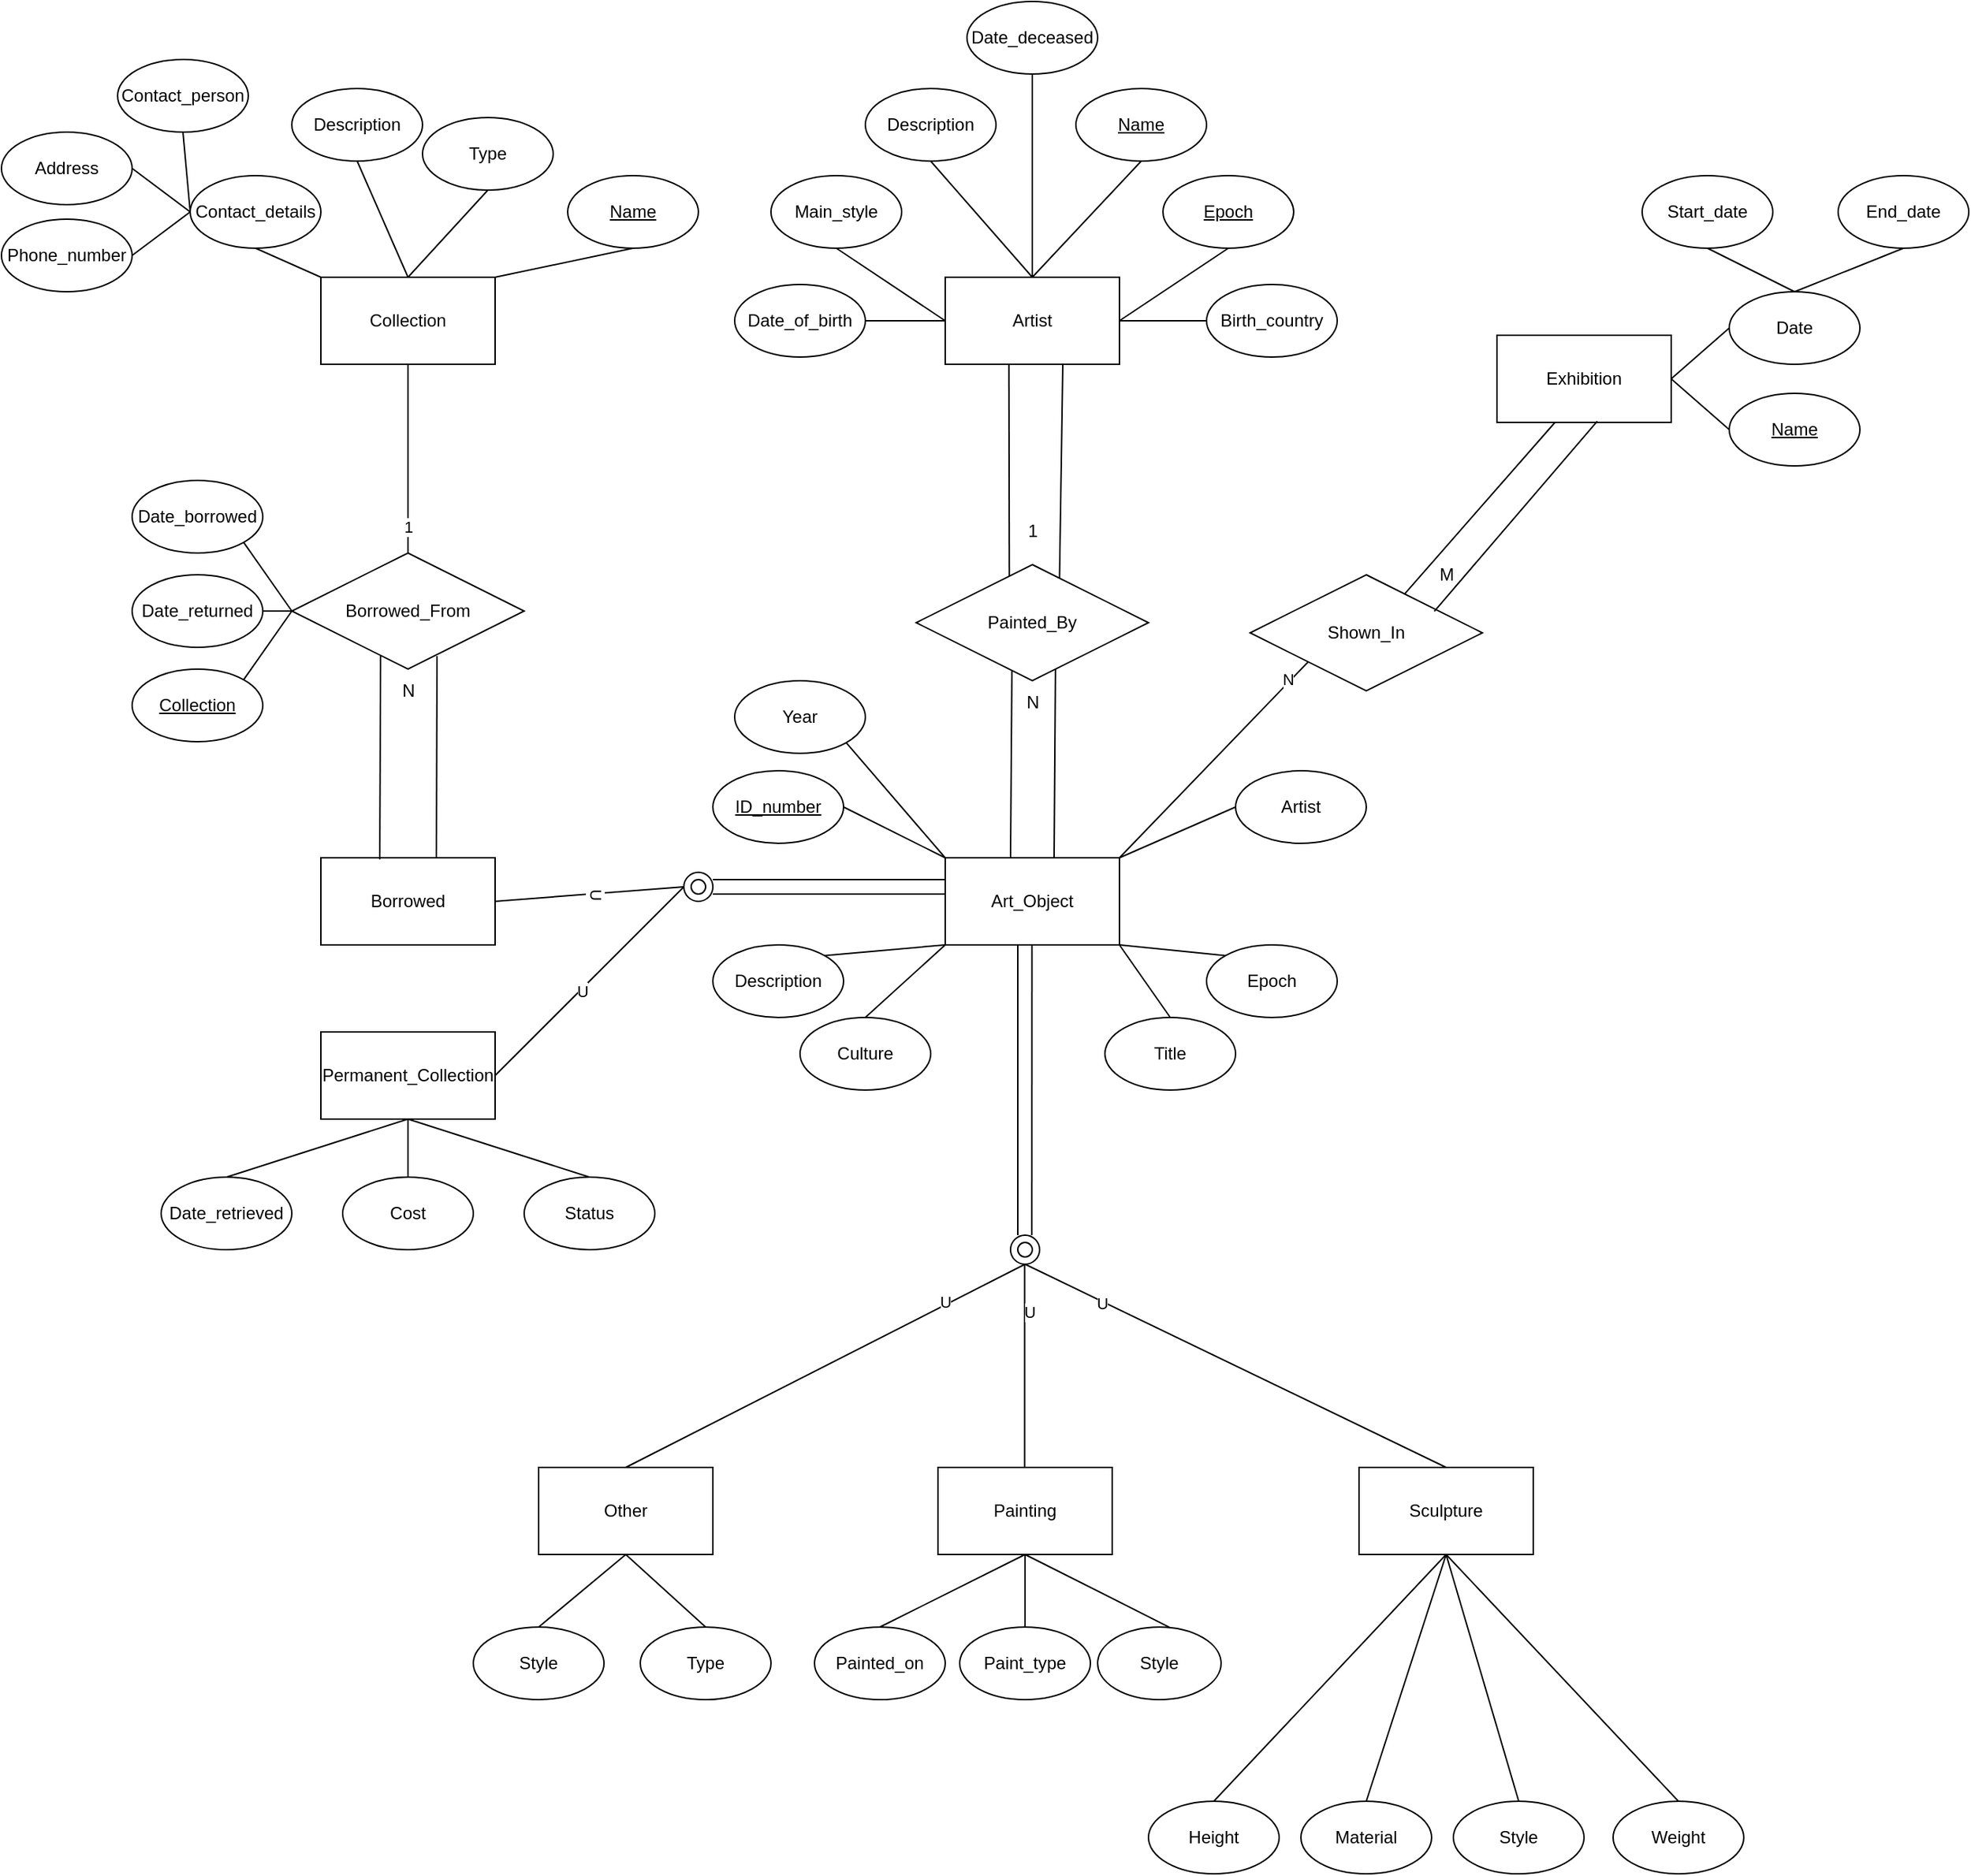 <mxfile version="22.1.5" type="github">
  <diagram id="R2lEEEUBdFMjLlhIrx00" name="Page-1">
    <mxGraphModel dx="553" dy="1814" grid="1" gridSize="10" guides="1" tooltips="1" connect="1" arrows="1" fold="1" page="1" pageScale="1" pageWidth="850" pageHeight="1100" math="0" shadow="0" extFonts="Permanent Marker^https://fonts.googleapis.com/css?family=Permanent+Marker">
      <root>
        <mxCell id="0" />
        <mxCell id="1" parent="0" />
        <mxCell id="sVzuglEd-QTHvD8uHTBj-1" value="Collection" style="rounded=0;whiteSpace=wrap;html=1;" parent="1" vertex="1">
          <mxGeometry x="380" y="150" width="120" height="60" as="geometry" />
        </mxCell>
        <mxCell id="sVzuglEd-QTHvD8uHTBj-2" value="&lt;u&gt;Name&lt;/u&gt;" style="ellipse;whiteSpace=wrap;html=1;" parent="1" vertex="1">
          <mxGeometry x="550" y="80" width="90" height="50" as="geometry" />
        </mxCell>
        <mxCell id="sVzuglEd-QTHvD8uHTBj-3" value="Type" style="ellipse;whiteSpace=wrap;html=1;" parent="1" vertex="1">
          <mxGeometry x="450" y="40" width="90" height="50" as="geometry" />
        </mxCell>
        <mxCell id="sVzuglEd-QTHvD8uHTBj-4" value="" style="endArrow=none;html=1;rounded=0;exitX=1;exitY=0;exitDx=0;exitDy=0;entryX=0.5;entryY=1;entryDx=0;entryDy=0;" parent="1" source="sVzuglEd-QTHvD8uHTBj-1" target="sVzuglEd-QTHvD8uHTBj-2" edge="1">
          <mxGeometry width="50" height="50" relative="1" as="geometry">
            <mxPoint x="440" y="180" as="sourcePoint" />
            <mxPoint x="490" y="130" as="targetPoint" />
          </mxGeometry>
        </mxCell>
        <mxCell id="sVzuglEd-QTHvD8uHTBj-6" value="Contact_details" style="ellipse;whiteSpace=wrap;html=1;" parent="1" vertex="1">
          <mxGeometry x="290" y="80" width="90" height="50" as="geometry" />
        </mxCell>
        <mxCell id="sVzuglEd-QTHvD8uHTBj-7" value="" style="endArrow=none;html=1;rounded=0;exitX=0;exitY=0;exitDx=0;exitDy=0;entryX=0.5;entryY=1;entryDx=0;entryDy=0;" parent="1" source="sVzuglEd-QTHvD8uHTBj-1" target="sVzuglEd-QTHvD8uHTBj-6" edge="1">
          <mxGeometry width="50" height="50" relative="1" as="geometry">
            <mxPoint x="440" y="180" as="sourcePoint" />
            <mxPoint x="490" y="130" as="targetPoint" />
          </mxGeometry>
        </mxCell>
        <mxCell id="sVzuglEd-QTHvD8uHTBj-8" value="" style="endArrow=none;html=1;rounded=0;exitX=0.5;exitY=0;exitDx=0;exitDy=0;entryX=0.5;entryY=1;entryDx=0;entryDy=0;" parent="1" source="sVzuglEd-QTHvD8uHTBj-1" target="sVzuglEd-QTHvD8uHTBj-3" edge="1">
          <mxGeometry width="50" height="50" relative="1" as="geometry">
            <mxPoint x="440" y="180" as="sourcePoint" />
            <mxPoint x="490" y="130" as="targetPoint" />
          </mxGeometry>
        </mxCell>
        <mxCell id="sVzuglEd-QTHvD8uHTBj-9" value="Contact_person" style="ellipse;whiteSpace=wrap;html=1;" parent="1" vertex="1">
          <mxGeometry x="240" width="90" height="50" as="geometry" />
        </mxCell>
        <mxCell id="sVzuglEd-QTHvD8uHTBj-10" value="" style="endArrow=none;html=1;rounded=0;entryX=0;entryY=0.5;entryDx=0;entryDy=0;exitX=0.5;exitY=1;exitDx=0;exitDy=0;" parent="1" source="sVzuglEd-QTHvD8uHTBj-9" target="sVzuglEd-QTHvD8uHTBj-6" edge="1">
          <mxGeometry width="50" height="50" relative="1" as="geometry">
            <mxPoint x="440" y="180" as="sourcePoint" />
            <mxPoint x="490" y="130" as="targetPoint" />
          </mxGeometry>
        </mxCell>
        <mxCell id="sVzuglEd-QTHvD8uHTBj-11" value="Borrowed" style="rounded=0;whiteSpace=wrap;html=1;" parent="1" vertex="1">
          <mxGeometry x="380" y="550" width="120" height="60" as="geometry" />
        </mxCell>
        <mxCell id="sVzuglEd-QTHvD8uHTBj-16" value="Borrowed_From" style="rhombus;whiteSpace=wrap;html=1;" parent="1" vertex="1">
          <mxGeometry x="360" y="340" width="160" height="80" as="geometry" />
        </mxCell>
        <mxCell id="sVzuglEd-QTHvD8uHTBj-17" value="" style="endArrow=none;html=1;rounded=0;entryX=0.382;entryY=0.887;entryDx=0;entryDy=0;entryPerimeter=0;exitX=0.338;exitY=0.019;exitDx=0;exitDy=0;exitPerimeter=0;" parent="1" source="sVzuglEd-QTHvD8uHTBj-11" target="sVzuglEd-QTHvD8uHTBj-16" edge="1">
          <mxGeometry width="50" height="50" relative="1" as="geometry">
            <mxPoint x="421" y="570" as="sourcePoint" />
            <mxPoint x="410" y="430" as="targetPoint" />
          </mxGeometry>
        </mxCell>
        <mxCell id="sVzuglEd-QTHvD8uHTBj-18" value="" style="endArrow=none;html=1;rounded=0;entryX=0.382;entryY=0.887;entryDx=0;entryDy=0;entryPerimeter=0;exitX=0.663;exitY=0.002;exitDx=0;exitDy=0;exitPerimeter=0;" parent="1" source="sVzuglEd-QTHvD8uHTBj-11" edge="1">
          <mxGeometry width="50" height="50" relative="1" as="geometry">
            <mxPoint x="460" y="570" as="sourcePoint" />
            <mxPoint x="460" y="411" as="targetPoint" />
          </mxGeometry>
        </mxCell>
        <mxCell id="sVzuglEd-QTHvD8uHTBj-19" value="" style="endArrow=none;html=1;rounded=0;exitX=0.5;exitY=0;exitDx=0;exitDy=0;entryX=0.5;entryY=1;entryDx=0;entryDy=0;" parent="1" source="sVzuglEd-QTHvD8uHTBj-16" target="sVzuglEd-QTHvD8uHTBj-1" edge="1">
          <mxGeometry width="50" height="50" relative="1" as="geometry">
            <mxPoint x="390" y="290" as="sourcePoint" />
            <mxPoint x="440" y="240" as="targetPoint" />
          </mxGeometry>
        </mxCell>
        <mxCell id="sVzuglEd-QTHvD8uHTBj-20" value="1" style="edgeLabel;html=1;align=center;verticalAlign=middle;resizable=0;points=[];" parent="sVzuglEd-QTHvD8uHTBj-19" vertex="1" connectable="0">
          <mxGeometry x="-0.722" relative="1" as="geometry">
            <mxPoint as="offset" />
          </mxGeometry>
        </mxCell>
        <mxCell id="sVzuglEd-QTHvD8uHTBj-21" value="N" style="text;html=1;align=center;verticalAlign=middle;resizable=0;points=[];autosize=1;strokeColor=none;fillColor=none;" parent="1" vertex="1">
          <mxGeometry x="425" y="420" width="30" height="30" as="geometry" />
        </mxCell>
        <mxCell id="sVzuglEd-QTHvD8uHTBj-22" value="Date_returned" style="ellipse;whiteSpace=wrap;html=1;" parent="1" vertex="1">
          <mxGeometry x="250" y="355" width="90" height="50" as="geometry" />
        </mxCell>
        <mxCell id="sVzuglEd-QTHvD8uHTBj-23" value="&lt;u&gt;Collection&lt;/u&gt;" style="ellipse;whiteSpace=wrap;html=1;" parent="1" vertex="1">
          <mxGeometry x="250" y="420" width="90" height="50" as="geometry" />
        </mxCell>
        <mxCell id="sVzuglEd-QTHvD8uHTBj-24" value="Date_borrowed" style="ellipse;whiteSpace=wrap;html=1;" parent="1" vertex="1">
          <mxGeometry x="250" y="290" width="90" height="50" as="geometry" />
        </mxCell>
        <mxCell id="sVzuglEd-QTHvD8uHTBj-25" value="" style="endArrow=none;html=1;rounded=0;exitX=1;exitY=0.5;exitDx=0;exitDy=0;entryX=0;entryY=0.5;entryDx=0;entryDy=0;" parent="1" source="sVzuglEd-QTHvD8uHTBj-22" target="sVzuglEd-QTHvD8uHTBj-16" edge="1">
          <mxGeometry width="50" height="50" relative="1" as="geometry">
            <mxPoint x="360" y="390" as="sourcePoint" />
            <mxPoint x="410" y="340" as="targetPoint" />
          </mxGeometry>
        </mxCell>
        <mxCell id="sVzuglEd-QTHvD8uHTBj-26" value="" style="endArrow=none;html=1;rounded=0;entryX=1;entryY=1;entryDx=0;entryDy=0;" parent="1" target="sVzuglEd-QTHvD8uHTBj-24" edge="1">
          <mxGeometry width="50" height="50" relative="1" as="geometry">
            <mxPoint x="360" y="380" as="sourcePoint" />
            <mxPoint x="400" y="350" as="targetPoint" />
          </mxGeometry>
        </mxCell>
        <mxCell id="sVzuglEd-QTHvD8uHTBj-27" value="" style="endArrow=none;html=1;rounded=0;entryX=0;entryY=0.5;entryDx=0;entryDy=0;exitX=1;exitY=0;exitDx=0;exitDy=0;" parent="1" source="sVzuglEd-QTHvD8uHTBj-23" target="sVzuglEd-QTHvD8uHTBj-16" edge="1">
          <mxGeometry width="50" height="50" relative="1" as="geometry">
            <mxPoint x="350" y="400" as="sourcePoint" />
            <mxPoint x="400" y="350" as="targetPoint" />
          </mxGeometry>
        </mxCell>
        <mxCell id="sVzuglEd-QTHvD8uHTBj-28" value="Artist" style="rounded=0;whiteSpace=wrap;html=1;" parent="1" vertex="1">
          <mxGeometry x="810" y="150" width="120" height="60" as="geometry" />
        </mxCell>
        <mxCell id="sVzuglEd-QTHvD8uHTBj-29" value="Date_of_birth" style="ellipse;whiteSpace=wrap;html=1;" parent="1" vertex="1">
          <mxGeometry x="665" y="155" width="90" height="50" as="geometry" />
        </mxCell>
        <mxCell id="sVzuglEd-QTHvD8uHTBj-30" value="Main_style" style="ellipse;whiteSpace=wrap;html=1;" parent="1" vertex="1">
          <mxGeometry x="690" y="80" width="90" height="50" as="geometry" />
        </mxCell>
        <mxCell id="sVzuglEd-QTHvD8uHTBj-31" value="Description" style="ellipse;whiteSpace=wrap;html=1;" parent="1" vertex="1">
          <mxGeometry x="755" y="20" width="90" height="50" as="geometry" />
        </mxCell>
        <mxCell id="sVzuglEd-QTHvD8uHTBj-32" value="&lt;u&gt;Name&lt;/u&gt;" style="ellipse;whiteSpace=wrap;html=1;" parent="1" vertex="1">
          <mxGeometry x="900" y="20" width="90" height="50" as="geometry" />
        </mxCell>
        <mxCell id="sVzuglEd-QTHvD8uHTBj-33" value="&lt;u&gt;Epoch&lt;/u&gt;" style="ellipse;whiteSpace=wrap;html=1;" parent="1" vertex="1">
          <mxGeometry x="960" y="80" width="90" height="50" as="geometry" />
        </mxCell>
        <mxCell id="sVzuglEd-QTHvD8uHTBj-34" value="Date_deceased" style="ellipse;whiteSpace=wrap;html=1;" parent="1" vertex="1">
          <mxGeometry x="825" y="-40" width="90" height="50" as="geometry" />
        </mxCell>
        <mxCell id="sVzuglEd-QTHvD8uHTBj-35" value="" style="endArrow=none;html=1;rounded=0;exitX=0;exitY=0.5;exitDx=0;exitDy=0;entryX=1;entryY=0.5;entryDx=0;entryDy=0;" parent="1" source="sVzuglEd-QTHvD8uHTBj-28" target="sVzuglEd-QTHvD8uHTBj-29" edge="1">
          <mxGeometry width="50" height="50" relative="1" as="geometry">
            <mxPoint x="760" y="120" as="sourcePoint" />
            <mxPoint x="810" y="70" as="targetPoint" />
          </mxGeometry>
        </mxCell>
        <mxCell id="sVzuglEd-QTHvD8uHTBj-36" value="" style="endArrow=none;html=1;rounded=0;exitX=0;exitY=0.5;exitDx=0;exitDy=0;entryX=0.5;entryY=1;entryDx=0;entryDy=0;" parent="1" source="sVzuglEd-QTHvD8uHTBj-28" target="sVzuglEd-QTHvD8uHTBj-30" edge="1">
          <mxGeometry width="50" height="50" relative="1" as="geometry">
            <mxPoint x="760" y="120" as="sourcePoint" />
            <mxPoint x="810" y="70" as="targetPoint" />
          </mxGeometry>
        </mxCell>
        <mxCell id="sVzuglEd-QTHvD8uHTBj-37" value="" style="endArrow=none;html=1;rounded=0;exitX=0.5;exitY=0;exitDx=0;exitDy=0;" parent="1" source="sVzuglEd-QTHvD8uHTBj-28" edge="1">
          <mxGeometry width="50" height="50" relative="1" as="geometry">
            <mxPoint x="760" y="120" as="sourcePoint" />
            <mxPoint x="800" y="70" as="targetPoint" />
          </mxGeometry>
        </mxCell>
        <mxCell id="sVzuglEd-QTHvD8uHTBj-38" value="" style="endArrow=none;html=1;rounded=0;exitX=0.5;exitY=0;exitDx=0;exitDy=0;entryX=0.5;entryY=1;entryDx=0;entryDy=0;" parent="1" source="sVzuglEd-QTHvD8uHTBj-28" target="sVzuglEd-QTHvD8uHTBj-34" edge="1">
          <mxGeometry width="50" height="50" relative="1" as="geometry">
            <mxPoint x="760" y="120" as="sourcePoint" />
            <mxPoint x="810" y="70" as="targetPoint" />
          </mxGeometry>
        </mxCell>
        <mxCell id="sVzuglEd-QTHvD8uHTBj-39" value="" style="endArrow=none;html=1;rounded=0;exitX=0.5;exitY=0;exitDx=0;exitDy=0;entryX=0.5;entryY=1;entryDx=0;entryDy=0;" parent="1" source="sVzuglEd-QTHvD8uHTBj-28" target="sVzuglEd-QTHvD8uHTBj-32" edge="1">
          <mxGeometry width="50" height="50" relative="1" as="geometry">
            <mxPoint x="760" y="120" as="sourcePoint" />
            <mxPoint x="810" y="70" as="targetPoint" />
          </mxGeometry>
        </mxCell>
        <mxCell id="sVzuglEd-QTHvD8uHTBj-40" value="" style="endArrow=none;html=1;rounded=0;exitX=1;exitY=0.5;exitDx=0;exitDy=0;entryX=0.5;entryY=1;entryDx=0;entryDy=0;" parent="1" source="sVzuglEd-QTHvD8uHTBj-28" target="sVzuglEd-QTHvD8uHTBj-33" edge="1">
          <mxGeometry width="50" height="50" relative="1" as="geometry">
            <mxPoint x="760" y="120" as="sourcePoint" />
            <mxPoint x="810" y="70" as="targetPoint" />
          </mxGeometry>
        </mxCell>
        <mxCell id="sVzuglEd-QTHvD8uHTBj-41" value="Birth_country" style="ellipse;whiteSpace=wrap;html=1;" parent="1" vertex="1">
          <mxGeometry x="990" y="155" width="90" height="50" as="geometry" />
        </mxCell>
        <mxCell id="sVzuglEd-QTHvD8uHTBj-42" value="" style="endArrow=none;html=1;rounded=0;exitX=1;exitY=0.5;exitDx=0;exitDy=0;entryX=0;entryY=0.5;entryDx=0;entryDy=0;" parent="1" source="sVzuglEd-QTHvD8uHTBj-28" target="sVzuglEd-QTHvD8uHTBj-41" edge="1">
          <mxGeometry width="50" height="50" relative="1" as="geometry">
            <mxPoint x="910" y="130" as="sourcePoint" />
            <mxPoint x="960" y="80" as="targetPoint" />
          </mxGeometry>
        </mxCell>
        <mxCell id="sVzuglEd-QTHvD8uHTBj-43" value="Shown_In" style="rhombus;whiteSpace=wrap;html=1;" parent="1" vertex="1">
          <mxGeometry x="1020" y="355" width="160" height="80" as="geometry" />
        </mxCell>
        <mxCell id="sVzuglEd-QTHvD8uHTBj-45" value="" style="endArrow=none;html=1;rounded=0;entryX=0.371;entryY=0.992;entryDx=0;entryDy=0;entryPerimeter=0;exitX=0.401;exitY=0.119;exitDx=0;exitDy=0;exitPerimeter=0;" parent="1" source="sVzuglEd-QTHvD8uHTBj-75" edge="1">
          <mxGeometry width="50" height="50" relative="1" as="geometry">
            <mxPoint x="853.82" y="349.68" as="sourcePoint" />
            <mxPoint x="853.86" y="210" as="targetPoint" />
          </mxGeometry>
        </mxCell>
        <mxCell id="sVzuglEd-QTHvD8uHTBj-47" value="" style="endArrow=none;html=1;rounded=0;entryX=0.371;entryY=0.992;entryDx=0;entryDy=0;entryPerimeter=0;exitX=0.617;exitY=0.125;exitDx=0;exitDy=0;exitPerimeter=0;" parent="1" source="sVzuglEd-QTHvD8uHTBj-75" edge="1">
          <mxGeometry width="50" height="50" relative="1" as="geometry">
            <mxPoint x="890" y="349" as="sourcePoint" />
            <mxPoint x="891" y="210" as="targetPoint" />
          </mxGeometry>
        </mxCell>
        <mxCell id="sVzuglEd-QTHvD8uHTBj-48" value="1" style="text;html=1;align=center;verticalAlign=middle;resizable=0;points=[];autosize=1;strokeColor=none;fillColor=none;" parent="1" vertex="1">
          <mxGeometry x="855" y="310" width="30" height="30" as="geometry" />
        </mxCell>
        <mxCell id="sVzuglEd-QTHvD8uHTBj-49" value="" style="endArrow=none;html=1;rounded=0;entryX=0.371;entryY=0.992;entryDx=0;entryDy=0;entryPerimeter=0;exitX=0.403;exitY=0.115;exitDx=0;exitDy=0;exitPerimeter=0;" parent="1" edge="1">
          <mxGeometry width="50" height="50" relative="1" as="geometry">
            <mxPoint x="855" y="550" as="sourcePoint" />
            <mxPoint x="856" y="411" as="targetPoint" />
          </mxGeometry>
        </mxCell>
        <mxCell id="sVzuglEd-QTHvD8uHTBj-50" value="" style="endArrow=none;html=1;rounded=0;entryX=0.371;entryY=0.992;entryDx=0;entryDy=0;entryPerimeter=0;exitX=0.403;exitY=0.115;exitDx=0;exitDy=0;exitPerimeter=0;" parent="1" edge="1">
          <mxGeometry width="50" height="50" relative="1" as="geometry">
            <mxPoint x="885" y="550" as="sourcePoint" />
            <mxPoint x="886" y="411" as="targetPoint" />
          </mxGeometry>
        </mxCell>
        <mxCell id="sVzuglEd-QTHvD8uHTBj-51" value="N" style="text;html=1;align=center;verticalAlign=middle;resizable=0;points=[];autosize=1;strokeColor=none;fillColor=none;" parent="1" vertex="1">
          <mxGeometry x="855" y="428" width="30" height="30" as="geometry" />
        </mxCell>
        <mxCell id="sVzuglEd-QTHvD8uHTBj-52" value="Art_Object" style="rounded=0;whiteSpace=wrap;html=1;" parent="1" vertex="1">
          <mxGeometry x="810" y="550" width="120" height="60" as="geometry" />
        </mxCell>
        <mxCell id="sVzuglEd-QTHvD8uHTBj-53" value="&lt;u&gt;ID_number&lt;/u&gt;" style="ellipse;whiteSpace=wrap;html=1;" parent="1" vertex="1">
          <mxGeometry x="650" y="490" width="90" height="50" as="geometry" />
        </mxCell>
        <mxCell id="sVzuglEd-QTHvD8uHTBj-54" value="" style="endArrow=none;html=1;rounded=0;entryX=0;entryY=0;entryDx=0;entryDy=0;exitX=1;exitY=0.5;exitDx=0;exitDy=0;" parent="1" source="sVzuglEd-QTHvD8uHTBj-53" target="sVzuglEd-QTHvD8uHTBj-52" edge="1">
          <mxGeometry width="50" height="50" relative="1" as="geometry">
            <mxPoint x="730" y="540" as="sourcePoint" />
            <mxPoint x="740" y="480" as="targetPoint" />
          </mxGeometry>
        </mxCell>
        <mxCell id="sVzuglEd-QTHvD8uHTBj-55" value="Artist" style="ellipse;whiteSpace=wrap;html=1;" parent="1" vertex="1">
          <mxGeometry x="1010" y="490" width="90" height="50" as="geometry" />
        </mxCell>
        <mxCell id="sVzuglEd-QTHvD8uHTBj-56" value="" style="endArrow=none;html=1;rounded=0;entryX=1;entryY=0;entryDx=0;entryDy=0;exitX=0;exitY=0.5;exitDx=0;exitDy=0;" parent="1" source="sVzuglEd-QTHvD8uHTBj-55" target="sVzuglEd-QTHvD8uHTBj-52" edge="1">
          <mxGeometry width="50" height="50" relative="1" as="geometry">
            <mxPoint x="870" y="620" as="sourcePoint" />
            <mxPoint x="920" y="570" as="targetPoint" />
          </mxGeometry>
        </mxCell>
        <mxCell id="sVzuglEd-QTHvD8uHTBj-57" value="Description" style="ellipse;whiteSpace=wrap;html=1;" parent="1" vertex="1">
          <mxGeometry x="650" y="610" width="90" height="50" as="geometry" />
        </mxCell>
        <mxCell id="sVzuglEd-QTHvD8uHTBj-58" value="Culture" style="ellipse;whiteSpace=wrap;html=1;" parent="1" vertex="1">
          <mxGeometry x="710" y="660" width="90" height="50" as="geometry" />
        </mxCell>
        <mxCell id="sVzuglEd-QTHvD8uHTBj-59" value="Epoch" style="ellipse;whiteSpace=wrap;html=1;" parent="1" vertex="1">
          <mxGeometry x="990" y="610" width="90" height="50" as="geometry" />
        </mxCell>
        <mxCell id="sVzuglEd-QTHvD8uHTBj-60" value="Title" style="ellipse;whiteSpace=wrap;html=1;" parent="1" vertex="1">
          <mxGeometry x="920" y="660" width="90" height="50" as="geometry" />
        </mxCell>
        <mxCell id="sVzuglEd-QTHvD8uHTBj-61" value="" style="endArrow=none;html=1;rounded=0;exitX=0;exitY=1;exitDx=0;exitDy=0;entryX=1;entryY=0;entryDx=0;entryDy=0;" parent="1" source="sVzuglEd-QTHvD8uHTBj-52" target="sVzuglEd-QTHvD8uHTBj-57" edge="1">
          <mxGeometry width="50" height="50" relative="1" as="geometry">
            <mxPoint x="760" y="540" as="sourcePoint" />
            <mxPoint x="810" y="490" as="targetPoint" />
          </mxGeometry>
        </mxCell>
        <mxCell id="sVzuglEd-QTHvD8uHTBj-62" value="" style="endArrow=none;html=1;rounded=0;entryX=0;entryY=1;entryDx=0;entryDy=0;exitX=0.5;exitY=0;exitDx=0;exitDy=0;" parent="1" source="sVzuglEd-QTHvD8uHTBj-58" target="sVzuglEd-QTHvD8uHTBj-52" edge="1">
          <mxGeometry width="50" height="50" relative="1" as="geometry">
            <mxPoint x="760" y="540" as="sourcePoint" />
            <mxPoint x="810" y="490" as="targetPoint" />
          </mxGeometry>
        </mxCell>
        <mxCell id="sVzuglEd-QTHvD8uHTBj-63" value="" style="endArrow=none;html=1;rounded=0;entryX=1;entryY=1;entryDx=0;entryDy=0;exitX=0;exitY=0;exitDx=0;exitDy=0;" parent="1" source="sVzuglEd-QTHvD8uHTBj-59" target="sVzuglEd-QTHvD8uHTBj-52" edge="1">
          <mxGeometry width="50" height="50" relative="1" as="geometry">
            <mxPoint x="760" y="540" as="sourcePoint" />
            <mxPoint x="810" y="490" as="targetPoint" />
          </mxGeometry>
        </mxCell>
        <mxCell id="sVzuglEd-QTHvD8uHTBj-64" value="" style="endArrow=none;html=1;rounded=0;entryX=1;entryY=1;entryDx=0;entryDy=0;exitX=0.5;exitY=0;exitDx=0;exitDy=0;" parent="1" source="sVzuglEd-QTHvD8uHTBj-60" target="sVzuglEd-QTHvD8uHTBj-52" edge="1">
          <mxGeometry width="50" height="50" relative="1" as="geometry">
            <mxPoint x="760" y="540" as="sourcePoint" />
            <mxPoint x="810" y="490" as="targetPoint" />
          </mxGeometry>
        </mxCell>
        <mxCell id="sVzuglEd-QTHvD8uHTBj-65" value="Year" style="ellipse;whiteSpace=wrap;html=1;" parent="1" vertex="1">
          <mxGeometry x="665" y="428" width="90" height="50" as="geometry" />
        </mxCell>
        <mxCell id="sVzuglEd-QTHvD8uHTBj-66" value="" style="endArrow=none;html=1;rounded=0;exitX=0;exitY=0;exitDx=0;exitDy=0;entryX=1;entryY=1;entryDx=0;entryDy=0;" parent="1" source="sVzuglEd-QTHvD8uHTBj-52" target="sVzuglEd-QTHvD8uHTBj-65" edge="1">
          <mxGeometry width="50" height="50" relative="1" as="geometry">
            <mxPoint x="760" y="540" as="sourcePoint" />
            <mxPoint x="810" y="490" as="targetPoint" />
          </mxGeometry>
        </mxCell>
        <mxCell id="sVzuglEd-QTHvD8uHTBj-67" value="" style="endArrow=none;html=1;rounded=0;exitX=0;exitY=0.25;exitDx=0;exitDy=0;" parent="1" source="sVzuglEd-QTHvD8uHTBj-52" edge="1">
          <mxGeometry width="50" height="50" relative="1" as="geometry">
            <mxPoint x="550" y="490" as="sourcePoint" />
            <mxPoint x="650" y="565" as="targetPoint" />
          </mxGeometry>
        </mxCell>
        <mxCell id="sVzuglEd-QTHvD8uHTBj-68" value="" style="endArrow=none;html=1;rounded=0;exitX=0;exitY=0.25;exitDx=0;exitDy=0;" parent="1" edge="1">
          <mxGeometry width="50" height="50" relative="1" as="geometry">
            <mxPoint x="810" y="575" as="sourcePoint" />
            <mxPoint x="650" y="575" as="targetPoint" />
          </mxGeometry>
        </mxCell>
        <mxCell id="sVzuglEd-QTHvD8uHTBj-69" value="" style="ellipse;whiteSpace=wrap;html=1;aspect=fixed;" parent="1" vertex="1">
          <mxGeometry x="630" y="560" width="20" height="20" as="geometry" />
        </mxCell>
        <mxCell id="sVzuglEd-QTHvD8uHTBj-72" value="" style="ellipse;whiteSpace=wrap;html=1;aspect=fixed;" parent="1" vertex="1">
          <mxGeometry x="635" y="565" width="10" height="10" as="geometry" />
        </mxCell>
        <mxCell id="sVzuglEd-QTHvD8uHTBj-73" value="" style="endArrow=none;html=1;rounded=0;exitX=0;exitY=0.5;exitDx=0;exitDy=0;entryX=1;entryY=0.5;entryDx=0;entryDy=0;" parent="1" source="sVzuglEd-QTHvD8uHTBj-69" target="sVzuglEd-QTHvD8uHTBj-11" edge="1">
          <mxGeometry width="50" height="50" relative="1" as="geometry">
            <mxPoint x="520" y="530" as="sourcePoint" />
            <mxPoint x="570" y="480" as="targetPoint" />
          </mxGeometry>
        </mxCell>
        <mxCell id="sVzuglEd-QTHvD8uHTBj-74" value="U" style="edgeLabel;html=1;align=center;verticalAlign=middle;resizable=0;points=[];rotation=90;" parent="sVzuglEd-QTHvD8uHTBj-73" vertex="1" connectable="0">
          <mxGeometry x="-0.072" y="3" relative="1" as="geometry">
            <mxPoint y="-3" as="offset" />
          </mxGeometry>
        </mxCell>
        <mxCell id="sVzuglEd-QTHvD8uHTBj-75" value="Painted_By" style="rhombus;whiteSpace=wrap;html=1;" parent="1" vertex="1">
          <mxGeometry x="790" y="348" width="160" height="80" as="geometry" />
        </mxCell>
        <mxCell id="sVzuglEd-QTHvD8uHTBj-76" value="" style="endArrow=none;html=1;rounded=0;entryX=0;entryY=1;entryDx=0;entryDy=0;" parent="1" target="sVzuglEd-QTHvD8uHTBj-43" edge="1">
          <mxGeometry width="50" height="50" relative="1" as="geometry">
            <mxPoint x="930" y="550" as="sourcePoint" />
            <mxPoint x="980" y="460" as="targetPoint" />
          </mxGeometry>
        </mxCell>
        <mxCell id="sVzuglEd-QTHvD8uHTBj-77" value="N" style="edgeLabel;html=1;align=center;verticalAlign=middle;resizable=0;points=[];" parent="sVzuglEd-QTHvD8uHTBj-76" vertex="1" connectable="0">
          <mxGeometry x="0.81" y="2" relative="1" as="geometry">
            <mxPoint as="offset" />
          </mxGeometry>
        </mxCell>
        <mxCell id="sVzuglEd-QTHvD8uHTBj-78" value="" style="endArrow=none;html=1;rounded=0;entryX=0.664;entryY=0.168;entryDx=0;entryDy=0;entryPerimeter=0;" parent="1" target="sVzuglEd-QTHvD8uHTBj-43" edge="1">
          <mxGeometry width="50" height="50" relative="1" as="geometry">
            <mxPoint x="1230" y="250" as="sourcePoint" />
            <mxPoint x="1030" y="320" as="targetPoint" />
          </mxGeometry>
        </mxCell>
        <mxCell id="sVzuglEd-QTHvD8uHTBj-79" value="Exhibition" style="rounded=0;whiteSpace=wrap;html=1;" parent="1" vertex="1">
          <mxGeometry x="1190" y="190" width="120" height="60" as="geometry" />
        </mxCell>
        <mxCell id="sVzuglEd-QTHvD8uHTBj-80" value="" style="endArrow=none;html=1;rounded=0;entryX=0.793;entryY=0.315;entryDx=0;entryDy=0;entryPerimeter=0;exitX=0.576;exitY=0.986;exitDx=0;exitDy=0;exitPerimeter=0;" parent="1" source="sVzuglEd-QTHvD8uHTBj-79" target="sVzuglEd-QTHvD8uHTBj-43" edge="1">
          <mxGeometry width="50" height="50" relative="1" as="geometry">
            <mxPoint x="1250" y="260" as="sourcePoint" />
            <mxPoint x="1150" y="377" as="targetPoint" />
          </mxGeometry>
        </mxCell>
        <mxCell id="sVzuglEd-QTHvD8uHTBj-81" value="M" style="text;html=1;align=center;verticalAlign=middle;resizable=0;points=[];autosize=1;strokeColor=none;fillColor=none;" parent="1" vertex="1">
          <mxGeometry x="1140" y="340" width="30" height="30" as="geometry" />
        </mxCell>
        <mxCell id="sVzuglEd-QTHvD8uHTBj-85" value="Date" style="ellipse;whiteSpace=wrap;html=1;" parent="1" vertex="1">
          <mxGeometry x="1350" y="160" width="90" height="50" as="geometry" />
        </mxCell>
        <mxCell id="sVzuglEd-QTHvD8uHTBj-86" value="&lt;u&gt;Name&lt;/u&gt;" style="ellipse;whiteSpace=wrap;html=1;" parent="1" vertex="1">
          <mxGeometry x="1350" y="230" width="90" height="50" as="geometry" />
        </mxCell>
        <mxCell id="sVzuglEd-QTHvD8uHTBj-87" value="" style="endArrow=none;html=1;rounded=0;entryX=1;entryY=0.5;entryDx=0;entryDy=0;exitX=0;exitY=0.5;exitDx=0;exitDy=0;" parent="1" source="sVzuglEd-QTHvD8uHTBj-85" target="sVzuglEd-QTHvD8uHTBj-79" edge="1">
          <mxGeometry width="50" height="50" relative="1" as="geometry">
            <mxPoint x="1380" y="280" as="sourcePoint" />
            <mxPoint x="1430" y="230" as="targetPoint" />
          </mxGeometry>
        </mxCell>
        <mxCell id="sVzuglEd-QTHvD8uHTBj-88" value="" style="endArrow=none;html=1;rounded=0;entryX=1;entryY=0.5;entryDx=0;entryDy=0;exitX=0;exitY=0.5;exitDx=0;exitDy=0;" parent="1" source="sVzuglEd-QTHvD8uHTBj-86" target="sVzuglEd-QTHvD8uHTBj-79" edge="1">
          <mxGeometry width="50" height="50" relative="1" as="geometry">
            <mxPoint x="1380" y="280" as="sourcePoint" />
            <mxPoint x="1430" y="230" as="targetPoint" />
          </mxGeometry>
        </mxCell>
        <mxCell id="sVzuglEd-QTHvD8uHTBj-89" value="Start_date" style="ellipse;whiteSpace=wrap;html=1;" parent="1" vertex="1">
          <mxGeometry x="1290" y="80" width="90" height="50" as="geometry" />
        </mxCell>
        <mxCell id="sVzuglEd-QTHvD8uHTBj-90" value="End_date" style="ellipse;whiteSpace=wrap;html=1;" parent="1" vertex="1">
          <mxGeometry x="1425" y="80" width="90" height="50" as="geometry" />
        </mxCell>
        <mxCell id="sVzuglEd-QTHvD8uHTBj-91" value="" style="endArrow=none;html=1;rounded=0;entryX=0.5;entryY=0;entryDx=0;entryDy=0;exitX=0.5;exitY=1;exitDx=0;exitDy=0;" parent="1" source="sVzuglEd-QTHvD8uHTBj-89" target="sVzuglEd-QTHvD8uHTBj-85" edge="1">
          <mxGeometry width="50" height="50" relative="1" as="geometry">
            <mxPoint x="1380" y="210" as="sourcePoint" />
            <mxPoint x="1430" y="160" as="targetPoint" />
          </mxGeometry>
        </mxCell>
        <mxCell id="sVzuglEd-QTHvD8uHTBj-92" value="" style="endArrow=none;html=1;rounded=0;entryX=0.5;entryY=0;entryDx=0;entryDy=0;exitX=0.5;exitY=1;exitDx=0;exitDy=0;" parent="1" source="sVzuglEd-QTHvD8uHTBj-90" target="sVzuglEd-QTHvD8uHTBj-85" edge="1">
          <mxGeometry width="50" height="50" relative="1" as="geometry">
            <mxPoint x="1380" y="210" as="sourcePoint" />
            <mxPoint x="1430" y="160" as="targetPoint" />
          </mxGeometry>
        </mxCell>
        <mxCell id="sVzuglEd-QTHvD8uHTBj-93" value="Permanent_Collection" style="rounded=0;whiteSpace=wrap;html=1;" parent="1" vertex="1">
          <mxGeometry x="380" y="670" width="120" height="60" as="geometry" />
        </mxCell>
        <mxCell id="sVzuglEd-QTHvD8uHTBj-95" value="Status" style="ellipse;whiteSpace=wrap;html=1;" parent="1" vertex="1">
          <mxGeometry x="520" y="770" width="90" height="50" as="geometry" />
        </mxCell>
        <mxCell id="sVzuglEd-QTHvD8uHTBj-96" value="Date_retrieved" style="ellipse;whiteSpace=wrap;html=1;" parent="1" vertex="1">
          <mxGeometry x="270" y="770" width="90" height="50" as="geometry" />
        </mxCell>
        <mxCell id="sVzuglEd-QTHvD8uHTBj-97" value="Cost" style="ellipse;whiteSpace=wrap;html=1;" parent="1" vertex="1">
          <mxGeometry x="395" y="770" width="90" height="50" as="geometry" />
        </mxCell>
        <mxCell id="sVzuglEd-QTHvD8uHTBj-98" value="" style="endArrow=none;html=1;rounded=0;entryX=0.5;entryY=1;entryDx=0;entryDy=0;exitX=0.5;exitY=0;exitDx=0;exitDy=0;" parent="1" source="sVzuglEd-QTHvD8uHTBj-96" target="sVzuglEd-QTHvD8uHTBj-93" edge="1">
          <mxGeometry width="50" height="50" relative="1" as="geometry">
            <mxPoint x="320" y="790" as="sourcePoint" />
            <mxPoint x="370" y="740" as="targetPoint" />
          </mxGeometry>
        </mxCell>
        <mxCell id="sVzuglEd-QTHvD8uHTBj-99" value="" style="endArrow=none;html=1;rounded=0;exitX=0.5;exitY=0;exitDx=0;exitDy=0;" parent="1" source="sVzuglEd-QTHvD8uHTBj-97" edge="1">
          <mxGeometry width="50" height="50" relative="1" as="geometry">
            <mxPoint x="320" y="790" as="sourcePoint" />
            <mxPoint x="440" y="730" as="targetPoint" />
          </mxGeometry>
        </mxCell>
        <mxCell id="sVzuglEd-QTHvD8uHTBj-100" value="" style="endArrow=none;html=1;rounded=0;exitX=0.5;exitY=0;exitDx=0;exitDy=0;" parent="1" source="sVzuglEd-QTHvD8uHTBj-95" edge="1">
          <mxGeometry width="50" height="50" relative="1" as="geometry">
            <mxPoint x="320" y="790" as="sourcePoint" />
            <mxPoint x="440" y="730" as="targetPoint" />
          </mxGeometry>
        </mxCell>
        <mxCell id="sVzuglEd-QTHvD8uHTBj-101" value="" style="endArrow=none;html=1;rounded=0;exitX=1;exitY=0.5;exitDx=0;exitDy=0;" parent="1" source="sVzuglEd-QTHvD8uHTBj-93" edge="1">
          <mxGeometry width="50" height="50" relative="1" as="geometry">
            <mxPoint x="560" y="750" as="sourcePoint" />
            <mxPoint x="630" y="570" as="targetPoint" />
          </mxGeometry>
        </mxCell>
        <mxCell id="sVzuglEd-QTHvD8uHTBj-102" value="U" style="edgeLabel;html=1;align=center;verticalAlign=middle;resizable=0;points=[];rotation=0;" parent="sVzuglEd-QTHvD8uHTBj-101" vertex="1" connectable="0">
          <mxGeometry x="-0.091" y="-1" relative="1" as="geometry">
            <mxPoint as="offset" />
          </mxGeometry>
        </mxCell>
        <mxCell id="sVzuglEd-QTHvD8uHTBj-103" value="" style="endArrow=none;html=1;rounded=0;" parent="1" edge="1">
          <mxGeometry width="50" height="50" relative="1" as="geometry">
            <mxPoint x="860" y="810" as="sourcePoint" />
            <mxPoint x="860" y="610" as="targetPoint" />
          </mxGeometry>
        </mxCell>
        <mxCell id="sVzuglEd-QTHvD8uHTBj-104" value="" style="endArrow=none;html=1;rounded=0;entryX=0.369;entryY=1.057;entryDx=0;entryDy=0;entryPerimeter=0;" parent="1" edge="1">
          <mxGeometry width="50" height="50" relative="1" as="geometry">
            <mxPoint x="869.66" y="810" as="sourcePoint" />
            <mxPoint x="869.75" y="610" as="targetPoint" />
          </mxGeometry>
        </mxCell>
        <mxCell id="sVzuglEd-QTHvD8uHTBj-105" value="" style="ellipse;whiteSpace=wrap;html=1;aspect=fixed;" parent="1" vertex="1">
          <mxGeometry x="855" y="810" width="20" height="20" as="geometry" />
        </mxCell>
        <mxCell id="sVzuglEd-QTHvD8uHTBj-106" value="" style="ellipse;whiteSpace=wrap;html=1;aspect=fixed;" parent="1" vertex="1">
          <mxGeometry x="860" y="815" width="10" height="10" as="geometry" />
        </mxCell>
        <mxCell id="sVzuglEd-QTHvD8uHTBj-107" value="Sculpture" style="rounded=0;whiteSpace=wrap;html=1;" parent="1" vertex="1">
          <mxGeometry x="1095" y="970" width="120" height="60" as="geometry" />
        </mxCell>
        <mxCell id="sVzuglEd-QTHvD8uHTBj-108" value="Painting" style="rounded=0;whiteSpace=wrap;html=1;" parent="1" vertex="1">
          <mxGeometry x="805" y="970" width="120" height="60" as="geometry" />
        </mxCell>
        <mxCell id="sVzuglEd-QTHvD8uHTBj-109" value="Other" style="rounded=0;whiteSpace=wrap;html=1;" parent="1" vertex="1">
          <mxGeometry x="530" y="970" width="120" height="60" as="geometry" />
        </mxCell>
        <mxCell id="sVzuglEd-QTHvD8uHTBj-110" value="Style" style="ellipse;whiteSpace=wrap;html=1;" parent="1" vertex="1">
          <mxGeometry x="485" y="1080" width="90" height="50" as="geometry" />
        </mxCell>
        <mxCell id="sVzuglEd-QTHvD8uHTBj-112" value="Type" style="ellipse;whiteSpace=wrap;html=1;" parent="1" vertex="1">
          <mxGeometry x="600" y="1080" width="90" height="50" as="geometry" />
        </mxCell>
        <mxCell id="sVzuglEd-QTHvD8uHTBj-113" value="Height" style="ellipse;whiteSpace=wrap;html=1;" parent="1" vertex="1">
          <mxGeometry x="950" y="1200" width="90" height="50" as="geometry" />
        </mxCell>
        <mxCell id="sVzuglEd-QTHvD8uHTBj-115" value="Material" style="ellipse;whiteSpace=wrap;html=1;" parent="1" vertex="1">
          <mxGeometry x="1055" y="1200" width="90" height="50" as="geometry" />
        </mxCell>
        <mxCell id="sVzuglEd-QTHvD8uHTBj-116" value="Style" style="ellipse;whiteSpace=wrap;html=1;" parent="1" vertex="1">
          <mxGeometry x="1160" y="1200" width="90" height="50" as="geometry" />
        </mxCell>
        <mxCell id="sVzuglEd-QTHvD8uHTBj-117" value="Weight" style="ellipse;whiteSpace=wrap;html=1;" parent="1" vertex="1">
          <mxGeometry x="1270" y="1200" width="90" height="50" as="geometry" />
        </mxCell>
        <mxCell id="sVzuglEd-QTHvD8uHTBj-118" value="" style="endArrow=none;html=1;rounded=0;entryX=0.5;entryY=1;entryDx=0;entryDy=0;exitX=0.5;exitY=0;exitDx=0;exitDy=0;" parent="1" source="sVzuglEd-QTHvD8uHTBj-110" target="sVzuglEd-QTHvD8uHTBj-109" edge="1">
          <mxGeometry width="50" height="50" relative="1" as="geometry">
            <mxPoint x="650" y="1200" as="sourcePoint" />
            <mxPoint x="700" y="1150" as="targetPoint" />
          </mxGeometry>
        </mxCell>
        <mxCell id="sVzuglEd-QTHvD8uHTBj-119" value="" style="endArrow=none;html=1;rounded=0;entryX=0.5;entryY=1;entryDx=0;entryDy=0;exitX=0.5;exitY=0;exitDx=0;exitDy=0;" parent="1" source="sVzuglEd-QTHvD8uHTBj-112" target="sVzuglEd-QTHvD8uHTBj-109" edge="1">
          <mxGeometry width="50" height="50" relative="1" as="geometry">
            <mxPoint x="650" y="1200" as="sourcePoint" />
            <mxPoint x="700" y="1150" as="targetPoint" />
          </mxGeometry>
        </mxCell>
        <mxCell id="sVzuglEd-QTHvD8uHTBj-120" value="" style="endArrow=none;html=1;rounded=0;entryX=0.5;entryY=1;entryDx=0;entryDy=0;exitX=0.5;exitY=0;exitDx=0;exitDy=0;" parent="1" source="sVzuglEd-QTHvD8uHTBj-113" target="sVzuglEd-QTHvD8uHTBj-107" edge="1">
          <mxGeometry width="50" height="50" relative="1" as="geometry">
            <mxPoint x="860" y="1200" as="sourcePoint" />
            <mxPoint x="910" y="1150" as="targetPoint" />
          </mxGeometry>
        </mxCell>
        <mxCell id="sVzuglEd-QTHvD8uHTBj-121" value="" style="endArrow=none;html=1;rounded=0;exitX=0.5;exitY=0;exitDx=0;exitDy=0;entryX=0.5;entryY=1;entryDx=0;entryDy=0;" parent="1" source="sVzuglEd-QTHvD8uHTBj-115" target="sVzuglEd-QTHvD8uHTBj-107" edge="1">
          <mxGeometry width="50" height="50" relative="1" as="geometry">
            <mxPoint x="860" y="1200" as="sourcePoint" />
            <mxPoint x="860" y="1030" as="targetPoint" />
          </mxGeometry>
        </mxCell>
        <mxCell id="sVzuglEd-QTHvD8uHTBj-122" value="" style="endArrow=none;html=1;rounded=0;entryX=0.5;entryY=1;entryDx=0;entryDy=0;exitX=0.5;exitY=0;exitDx=0;exitDy=0;" parent="1" source="sVzuglEd-QTHvD8uHTBj-116" target="sVzuglEd-QTHvD8uHTBj-107" edge="1">
          <mxGeometry width="50" height="50" relative="1" as="geometry">
            <mxPoint x="860" y="1200" as="sourcePoint" />
            <mxPoint x="910" y="1150" as="targetPoint" />
          </mxGeometry>
        </mxCell>
        <mxCell id="sVzuglEd-QTHvD8uHTBj-123" value="" style="endArrow=none;html=1;rounded=0;exitX=0.5;exitY=0;exitDx=0;exitDy=0;entryX=0.5;entryY=1;entryDx=0;entryDy=0;" parent="1" source="sVzuglEd-QTHvD8uHTBj-117" target="sVzuglEd-QTHvD8uHTBj-107" edge="1">
          <mxGeometry width="50" height="50" relative="1" as="geometry">
            <mxPoint x="860" y="1200" as="sourcePoint" />
            <mxPoint x="1100" y="1030" as="targetPoint" />
          </mxGeometry>
        </mxCell>
        <mxCell id="sVzuglEd-QTHvD8uHTBj-124" value="Painted_on" style="ellipse;whiteSpace=wrap;html=1;" parent="1" vertex="1">
          <mxGeometry x="720" y="1080" width="90" height="50" as="geometry" />
        </mxCell>
        <mxCell id="sVzuglEd-QTHvD8uHTBj-125" value="Paint_type" style="ellipse;whiteSpace=wrap;html=1;" parent="1" vertex="1">
          <mxGeometry x="820" y="1080" width="90" height="50" as="geometry" />
        </mxCell>
        <mxCell id="sVzuglEd-QTHvD8uHTBj-126" value="Style" style="ellipse;whiteSpace=wrap;html=1;" parent="1" vertex="1">
          <mxGeometry x="915" y="1080" width="85" height="50" as="geometry" />
        </mxCell>
        <mxCell id="sVzuglEd-QTHvD8uHTBj-127" value="" style="endArrow=none;html=1;rounded=0;entryX=0.5;entryY=1;entryDx=0;entryDy=0;exitX=0.5;exitY=0;exitDx=0;exitDy=0;" parent="1" source="sVzuglEd-QTHvD8uHTBj-124" target="sVzuglEd-QTHvD8uHTBj-108" edge="1">
          <mxGeometry width="50" height="50" relative="1" as="geometry">
            <mxPoint x="820" y="1100" as="sourcePoint" />
            <mxPoint x="870" y="1050" as="targetPoint" />
          </mxGeometry>
        </mxCell>
        <mxCell id="sVzuglEd-QTHvD8uHTBj-129" value="" style="endArrow=none;html=1;rounded=0;entryX=0.5;entryY=1;entryDx=0;entryDy=0;exitX=0.5;exitY=0;exitDx=0;exitDy=0;" parent="1" source="sVzuglEd-QTHvD8uHTBj-125" target="sVzuglEd-QTHvD8uHTBj-108" edge="1">
          <mxGeometry width="50" height="50" relative="1" as="geometry">
            <mxPoint x="850" y="1090" as="sourcePoint" />
            <mxPoint x="900" y="1040" as="targetPoint" />
          </mxGeometry>
        </mxCell>
        <mxCell id="sVzuglEd-QTHvD8uHTBj-130" value="" style="endArrow=none;html=1;rounded=0;entryX=0.5;entryY=1;entryDx=0;entryDy=0;exitX=0.582;exitY=0.003;exitDx=0;exitDy=0;exitPerimeter=0;" parent="1" source="sVzuglEd-QTHvD8uHTBj-126" target="sVzuglEd-QTHvD8uHTBj-108" edge="1">
          <mxGeometry width="50" height="50" relative="1" as="geometry">
            <mxPoint x="840" y="1090" as="sourcePoint" />
            <mxPoint x="890" y="1040" as="targetPoint" />
          </mxGeometry>
        </mxCell>
        <mxCell id="sVzuglEd-QTHvD8uHTBj-131" value="" style="endArrow=none;html=1;rounded=0;entryX=0.5;entryY=1;entryDx=0;entryDy=0;exitX=0.5;exitY=0;exitDx=0;exitDy=0;" parent="1" source="sVzuglEd-QTHvD8uHTBj-109" target="sVzuglEd-QTHvD8uHTBj-105" edge="1">
          <mxGeometry width="50" height="50" relative="1" as="geometry">
            <mxPoint x="750" y="910" as="sourcePoint" />
            <mxPoint x="800" y="860" as="targetPoint" />
          </mxGeometry>
        </mxCell>
        <mxCell id="sVzuglEd-QTHvD8uHTBj-136" value="U" style="edgeLabel;html=1;align=center;verticalAlign=middle;resizable=0;points=[];" parent="sVzuglEd-QTHvD8uHTBj-131" vertex="1" connectable="0">
          <mxGeometry x="0.603" y="2" relative="1" as="geometry">
            <mxPoint as="offset" />
          </mxGeometry>
        </mxCell>
        <mxCell id="sVzuglEd-QTHvD8uHTBj-132" value="" style="endArrow=none;html=1;rounded=0;entryX=0.5;entryY=1;entryDx=0;entryDy=0;exitX=0.5;exitY=0;exitDx=0;exitDy=0;" parent="1" edge="1">
          <mxGeometry width="50" height="50" relative="1" as="geometry">
            <mxPoint x="864.72" y="970" as="sourcePoint" />
            <mxPoint x="864.72" y="830" as="targetPoint" />
          </mxGeometry>
        </mxCell>
        <mxCell id="sVzuglEd-QTHvD8uHTBj-134" value="U" style="edgeLabel;html=1;align=center;verticalAlign=middle;resizable=0;points=[];" parent="sVzuglEd-QTHvD8uHTBj-132" vertex="1" connectable="0">
          <mxGeometry x="0.533" y="-3" relative="1" as="geometry">
            <mxPoint as="offset" />
          </mxGeometry>
        </mxCell>
        <mxCell id="sVzuglEd-QTHvD8uHTBj-133" value="" style="endArrow=none;html=1;rounded=0;exitX=0.5;exitY=0;exitDx=0;exitDy=0;" parent="1" source="sVzuglEd-QTHvD8uHTBj-107" edge="1">
          <mxGeometry width="50" height="50" relative="1" as="geometry">
            <mxPoint x="920" y="1050" as="sourcePoint" />
            <mxPoint x="865" y="830" as="targetPoint" />
          </mxGeometry>
        </mxCell>
        <mxCell id="sVzuglEd-QTHvD8uHTBj-135" value="U" style="edgeLabel;html=1;align=center;verticalAlign=middle;resizable=0;points=[];" parent="sVzuglEd-QTHvD8uHTBj-133" vertex="1" connectable="0">
          <mxGeometry x="0.63" y="1" relative="1" as="geometry">
            <mxPoint as="offset" />
          </mxGeometry>
        </mxCell>
        <mxCell id="KyTKLew6Co17-aAAECSh-1" value="Address" style="ellipse;whiteSpace=wrap;html=1;" vertex="1" parent="1">
          <mxGeometry x="160" y="50" width="90" height="50" as="geometry" />
        </mxCell>
        <mxCell id="KyTKLew6Co17-aAAECSh-2" value="Phone_number" style="ellipse;whiteSpace=wrap;html=1;" vertex="1" parent="1">
          <mxGeometry x="160" y="110" width="90" height="50" as="geometry" />
        </mxCell>
        <mxCell id="KyTKLew6Co17-aAAECSh-3" value="" style="endArrow=none;html=1;rounded=0;fontSize=12;startSize=8;endSize=8;curved=1;exitX=0;exitY=0.5;exitDx=0;exitDy=0;entryX=1;entryY=0.5;entryDx=0;entryDy=0;" edge="1" parent="1" source="sVzuglEd-QTHvD8uHTBj-6" target="KyTKLew6Co17-aAAECSh-2">
          <mxGeometry width="50" height="50" relative="1" as="geometry">
            <mxPoint x="400" y="270" as="sourcePoint" />
            <mxPoint x="450" y="220" as="targetPoint" />
          </mxGeometry>
        </mxCell>
        <mxCell id="KyTKLew6Co17-aAAECSh-4" value="" style="endArrow=none;html=1;rounded=0;fontSize=12;startSize=8;endSize=8;curved=1;entryX=0;entryY=0.5;entryDx=0;entryDy=0;exitX=1;exitY=0.5;exitDx=0;exitDy=0;" edge="1" parent="1" source="KyTKLew6Co17-aAAECSh-1" target="sVzuglEd-QTHvD8uHTBj-6">
          <mxGeometry width="50" height="50" relative="1" as="geometry">
            <mxPoint x="400" y="270" as="sourcePoint" />
            <mxPoint x="450" y="220" as="targetPoint" />
          </mxGeometry>
        </mxCell>
        <mxCell id="KyTKLew6Co17-aAAECSh-5" value="Description" style="ellipse;whiteSpace=wrap;html=1;" vertex="1" parent="1">
          <mxGeometry x="360" y="20" width="90" height="50" as="geometry" />
        </mxCell>
        <mxCell id="KyTKLew6Co17-aAAECSh-6" value="" style="endArrow=none;html=1;rounded=0;fontSize=12;startSize=8;endSize=8;curved=1;exitX=0.5;exitY=0;exitDx=0;exitDy=0;entryX=0.5;entryY=1;entryDx=0;entryDy=0;" edge="1" parent="1" source="sVzuglEd-QTHvD8uHTBj-1" target="KyTKLew6Co17-aAAECSh-5">
          <mxGeometry width="50" height="50" relative="1" as="geometry">
            <mxPoint x="440" y="90" as="sourcePoint" />
            <mxPoint x="490" y="40" as="targetPoint" />
          </mxGeometry>
        </mxCell>
      </root>
    </mxGraphModel>
  </diagram>
</mxfile>
